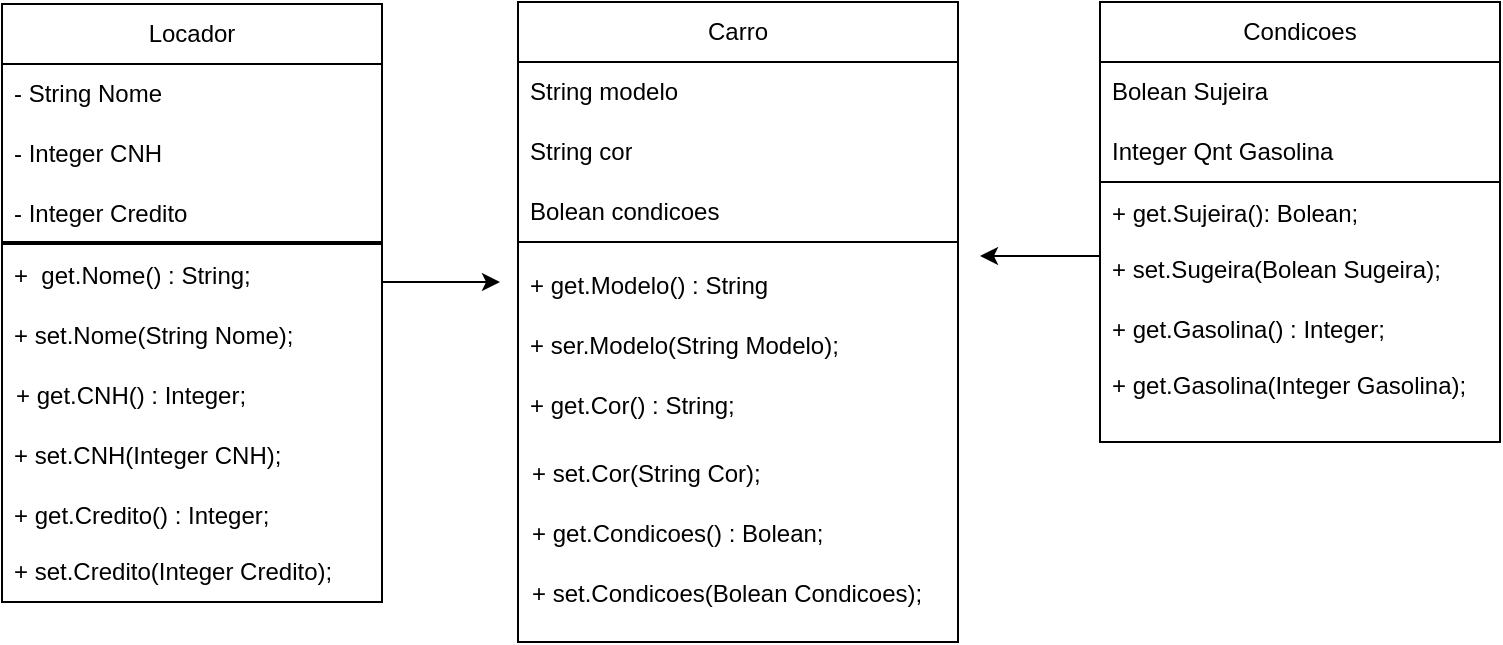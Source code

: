 <mxfile version="22.0.6" type="github">
  <diagram name="Página-1" id="OcojB5u5R7ReYqBLeimt">
    <mxGraphModel dx="1259" dy="437" grid="1" gridSize="10" guides="1" tooltips="1" connect="1" arrows="1" fold="1" page="1" pageScale="1" pageWidth="827" pageHeight="1169" math="0" shadow="0">
      <root>
        <mxCell id="0" />
        <mxCell id="1" parent="0" />
        <mxCell id="luxzoznCQkAJUCG2Ehny-1" value="Condicoes" style="swimlane;fontStyle=0;childLayout=stackLayout;horizontal=1;startSize=30;horizontalStack=0;resizeParent=1;resizeParentMax=0;resizeLast=0;collapsible=1;marginBottom=0;whiteSpace=wrap;html=1;" parent="1" vertex="1">
          <mxGeometry x="590" y="120" width="200" height="90" as="geometry" />
        </mxCell>
        <mxCell id="luxzoznCQkAJUCG2Ehny-3" value="Bolean Sujeira" style="text;strokeColor=none;fillColor=none;align=left;verticalAlign=middle;spacingLeft=4;spacingRight=4;overflow=hidden;points=[[0,0.5],[1,0.5]];portConstraint=eastwest;rotatable=0;whiteSpace=wrap;html=1;" parent="luxzoznCQkAJUCG2Ehny-1" vertex="1">
          <mxGeometry y="30" width="200" height="30" as="geometry" />
        </mxCell>
        <mxCell id="luxzoznCQkAJUCG2Ehny-2" value="Integer Qnt Gasolina" style="text;strokeColor=none;fillColor=none;align=left;verticalAlign=middle;spacingLeft=4;spacingRight=4;overflow=hidden;points=[[0,0.5],[1,0.5]];portConstraint=eastwest;rotatable=0;whiteSpace=wrap;html=1;" parent="luxzoznCQkAJUCG2Ehny-1" vertex="1">
          <mxGeometry y="60" width="200" height="30" as="geometry" />
        </mxCell>
        <mxCell id="luxzoznCQkAJUCG2Ehny-13" value="Carro" style="swimlane;fontStyle=0;childLayout=stackLayout;horizontal=1;startSize=30;horizontalStack=0;resizeParent=1;resizeParentMax=0;resizeLast=0;collapsible=1;marginBottom=0;whiteSpace=wrap;html=1;" parent="1" vertex="1">
          <mxGeometry x="299" y="120" width="220" height="120" as="geometry" />
        </mxCell>
        <mxCell id="luxzoznCQkAJUCG2Ehny-14" value="String modelo" style="text;strokeColor=none;fillColor=none;align=left;verticalAlign=middle;spacingLeft=4;spacingRight=4;overflow=hidden;points=[[0,0.5],[1,0.5]];portConstraint=eastwest;rotatable=0;whiteSpace=wrap;html=1;" parent="luxzoznCQkAJUCG2Ehny-13" vertex="1">
          <mxGeometry y="30" width="220" height="30" as="geometry" />
        </mxCell>
        <mxCell id="luxzoznCQkAJUCG2Ehny-15" value="String cor" style="text;strokeColor=none;fillColor=none;align=left;verticalAlign=middle;spacingLeft=4;spacingRight=4;overflow=hidden;points=[[0,0.5],[1,0.5]];portConstraint=eastwest;rotatable=0;whiteSpace=wrap;html=1;" parent="luxzoznCQkAJUCG2Ehny-13" vertex="1">
          <mxGeometry y="60" width="220" height="30" as="geometry" />
        </mxCell>
        <mxCell id="luxzoznCQkAJUCG2Ehny-16" value="Bolean condicoes" style="text;strokeColor=none;fillColor=none;align=left;verticalAlign=middle;spacingLeft=4;spacingRight=4;overflow=hidden;points=[[0,0.5],[1,0.5]];portConstraint=eastwest;rotatable=0;whiteSpace=wrap;html=1;" parent="luxzoznCQkAJUCG2Ehny-13" vertex="1">
          <mxGeometry y="90" width="220" height="30" as="geometry" />
        </mxCell>
        <mxCell id="luxzoznCQkAJUCG2Ehny-17" value="Locador" style="swimlane;fontStyle=0;childLayout=stackLayout;horizontal=1;startSize=30;horizontalStack=0;resizeParent=1;resizeParentMax=0;resizeLast=0;collapsible=1;marginBottom=0;whiteSpace=wrap;html=1;" parent="1" vertex="1">
          <mxGeometry x="41" y="121" width="190" height="120" as="geometry" />
        </mxCell>
        <mxCell id="luxzoznCQkAJUCG2Ehny-18" value="- String Nome&lt;span style=&quot;white-space: pre;&quot;&gt;&#x9;&lt;/span&gt;" style="text;strokeColor=none;fillColor=none;align=left;verticalAlign=middle;spacingLeft=4;spacingRight=4;overflow=hidden;points=[[0,0.5],[1,0.5]];portConstraint=eastwest;rotatable=0;whiteSpace=wrap;html=1;" parent="luxzoznCQkAJUCG2Ehny-17" vertex="1">
          <mxGeometry y="30" width="190" height="30" as="geometry" />
        </mxCell>
        <mxCell id="luxzoznCQkAJUCG2Ehny-19" value="- Integer CNH" style="text;strokeColor=none;fillColor=none;align=left;verticalAlign=middle;spacingLeft=4;spacingRight=4;overflow=hidden;points=[[0,0.5],[1,0.5]];portConstraint=eastwest;rotatable=0;whiteSpace=wrap;html=1;" parent="luxzoznCQkAJUCG2Ehny-17" vertex="1">
          <mxGeometry y="60" width="190" height="30" as="geometry" />
        </mxCell>
        <mxCell id="luxzoznCQkAJUCG2Ehny-20" value="- Integer Credito" style="text;strokeColor=none;fillColor=none;align=left;verticalAlign=middle;spacingLeft=4;spacingRight=4;overflow=hidden;points=[[0,0.5],[1,0.5]];portConstraint=eastwest;rotatable=0;whiteSpace=wrap;html=1;" parent="luxzoznCQkAJUCG2Ehny-17" vertex="1">
          <mxGeometry y="90" width="190" height="30" as="geometry" />
        </mxCell>
        <mxCell id="luxzoznCQkAJUCG2Ehny-23" value="" style="swimlane;startSize=0;" parent="1" vertex="1">
          <mxGeometry x="41" y="240" width="190" height="180" as="geometry" />
        </mxCell>
        <mxCell id="luxzoznCQkAJUCG2Ehny-25" value="+ set.Nome(String Nome);" style="text;strokeColor=none;fillColor=none;align=left;verticalAlign=middle;spacingLeft=4;spacingRight=4;overflow=hidden;points=[[0,0.5],[1,0.5]];portConstraint=eastwest;rotatable=0;whiteSpace=wrap;html=1;" parent="luxzoznCQkAJUCG2Ehny-23" vertex="1">
          <mxGeometry y="32" width="190" height="30" as="geometry" />
        </mxCell>
        <mxCell id="luxzoznCQkAJUCG2Ehny-26" value="+ get.CNH() : Integer;" style="text;strokeColor=none;fillColor=none;align=left;verticalAlign=middle;spacingLeft=4;spacingRight=4;overflow=hidden;points=[[0,0.5],[1,0.5]];portConstraint=eastwest;rotatable=0;whiteSpace=wrap;html=1;" parent="luxzoznCQkAJUCG2Ehny-23" vertex="1">
          <mxGeometry x="1" y="62" width="189" height="30" as="geometry" />
        </mxCell>
        <mxCell id="luxzoznCQkAJUCG2Ehny-27" value="+ set.CNH(Integer CNH);" style="text;strokeColor=none;fillColor=none;align=left;verticalAlign=middle;spacingLeft=4;spacingRight=4;overflow=hidden;points=[[0,0.5],[1,0.5]];portConstraint=eastwest;rotatable=0;whiteSpace=wrap;html=1;" parent="luxzoznCQkAJUCG2Ehny-23" vertex="1">
          <mxGeometry y="92" width="190" height="30" as="geometry" />
        </mxCell>
        <mxCell id="luxzoznCQkAJUCG2Ehny-28" value="+ get.Credito() : Integer;" style="text;strokeColor=none;fillColor=none;align=left;verticalAlign=middle;spacingLeft=4;spacingRight=4;overflow=hidden;points=[[0,0.5],[1,0.5]];portConstraint=eastwest;rotatable=0;whiteSpace=wrap;html=1;" parent="luxzoznCQkAJUCG2Ehny-23" vertex="1">
          <mxGeometry y="122" width="190" height="30" as="geometry" />
        </mxCell>
        <mxCell id="luxzoznCQkAJUCG2Ehny-29" value="+ set.Credito(Integer Credito);" style="text;strokeColor=none;fillColor=none;align=left;verticalAlign=middle;spacingLeft=4;spacingRight=4;overflow=hidden;points=[[0,0.5],[1,0.5]];portConstraint=eastwest;rotatable=0;whiteSpace=wrap;html=1;" parent="luxzoznCQkAJUCG2Ehny-23" vertex="1">
          <mxGeometry y="150" width="190" height="30" as="geometry" />
        </mxCell>
        <mxCell id="luxzoznCQkAJUCG2Ehny-30" value="+&amp;nbsp; get.Nome() : String;" style="text;strokeColor=none;fillColor=none;align=left;verticalAlign=middle;spacingLeft=4;spacingRight=4;overflow=hidden;points=[[0,0.5],[1,0.5]];portConstraint=eastwest;rotatable=0;whiteSpace=wrap;html=1;" parent="luxzoznCQkAJUCG2Ehny-23" vertex="1">
          <mxGeometry y="2" width="140" height="30" as="geometry" />
        </mxCell>
        <mxCell id="GcmM_1Dpo3LMUMq15wgH-8" value="" style="swimlane;startSize=0;" vertex="1" parent="1">
          <mxGeometry x="590" y="210" width="200" height="130" as="geometry" />
        </mxCell>
        <mxCell id="GcmM_1Dpo3LMUMq15wgH-9" value="+ get.Sujeira():&lt;b&gt;&amp;nbsp;&lt;/b&gt;Bolean;" style="text;strokeColor=none;fillColor=none;align=left;verticalAlign=middle;spacingLeft=4;spacingRight=4;overflow=hidden;points=[[0,0.5],[1,0.5]];portConstraint=eastwest;rotatable=0;whiteSpace=wrap;html=1;" vertex="1" parent="GcmM_1Dpo3LMUMq15wgH-8">
          <mxGeometry y="1" width="200" height="30" as="geometry" />
        </mxCell>
        <mxCell id="GcmM_1Dpo3LMUMq15wgH-10" value="+ set.Sugeira(Bolean Sugeira);" style="text;strokeColor=none;fillColor=none;align=left;verticalAlign=middle;spacingLeft=4;spacingRight=4;overflow=hidden;points=[[0,0.5],[1,0.5]];portConstraint=eastwest;rotatable=0;whiteSpace=wrap;html=1;" vertex="1" parent="GcmM_1Dpo3LMUMq15wgH-8">
          <mxGeometry y="29" width="200" height="30" as="geometry" />
        </mxCell>
        <mxCell id="GcmM_1Dpo3LMUMq15wgH-11" value="+ get.Gasolina() : Integer;" style="text;strokeColor=none;fillColor=none;align=left;verticalAlign=middle;spacingLeft=4;spacingRight=4;overflow=hidden;points=[[0,0.5],[1,0.5]];portConstraint=eastwest;rotatable=0;whiteSpace=wrap;html=1;" vertex="1" parent="GcmM_1Dpo3LMUMq15wgH-8">
          <mxGeometry y="59" width="200" height="30" as="geometry" />
        </mxCell>
        <mxCell id="GcmM_1Dpo3LMUMq15wgH-12" value="+ get.Gasolina(Integer Gasolina);" style="text;strokeColor=none;fillColor=none;align=left;verticalAlign=middle;spacingLeft=4;spacingRight=4;overflow=hidden;points=[[0,0.5],[1,0.5]];portConstraint=eastwest;rotatable=0;whiteSpace=wrap;html=1;" vertex="1" parent="GcmM_1Dpo3LMUMq15wgH-8">
          <mxGeometry y="87" width="200" height="30" as="geometry" />
        </mxCell>
        <mxCell id="GcmM_1Dpo3LMUMq15wgH-14" value="" style="swimlane;startSize=0;" vertex="1" parent="1">
          <mxGeometry x="299" y="240" width="220" height="200" as="geometry" />
        </mxCell>
        <mxCell id="GcmM_1Dpo3LMUMq15wgH-16" value="+ get.Modelo() : String" style="text;strokeColor=none;fillColor=none;align=left;verticalAlign=middle;spacingLeft=4;spacingRight=4;overflow=hidden;points=[[0,0.5],[1,0.5]];portConstraint=eastwest;rotatable=0;whiteSpace=wrap;html=1;" vertex="1" parent="1">
          <mxGeometry x="299" y="247" width="200" height="30" as="geometry" />
        </mxCell>
        <mxCell id="GcmM_1Dpo3LMUMq15wgH-17" value="+ ser.Modelo(String Modelo);" style="text;strokeColor=none;fillColor=none;align=left;verticalAlign=middle;spacingLeft=4;spacingRight=4;overflow=hidden;points=[[0,0.5],[1,0.5]];portConstraint=eastwest;rotatable=0;whiteSpace=wrap;html=1;" vertex="1" parent="1">
          <mxGeometry x="299" y="277" width="200" height="30" as="geometry" />
        </mxCell>
        <mxCell id="GcmM_1Dpo3LMUMq15wgH-18" value="+ get.Cor() : String;" style="text;strokeColor=none;fillColor=none;align=left;verticalAlign=middle;spacingLeft=4;spacingRight=4;overflow=hidden;points=[[0,0.5],[1,0.5]];portConstraint=eastwest;rotatable=0;whiteSpace=wrap;html=1;" vertex="1" parent="1">
          <mxGeometry x="299" y="307" width="200" height="30" as="geometry" />
        </mxCell>
        <mxCell id="GcmM_1Dpo3LMUMq15wgH-19" value="+ set.Cor(String Cor);" style="text;strokeColor=none;fillColor=none;align=left;verticalAlign=middle;spacingLeft=4;spacingRight=4;overflow=hidden;points=[[0,0.5],[1,0.5]];portConstraint=eastwest;rotatable=0;whiteSpace=wrap;html=1;" vertex="1" parent="1">
          <mxGeometry x="300" y="341" width="200" height="30" as="geometry" />
        </mxCell>
        <mxCell id="GcmM_1Dpo3LMUMq15wgH-20" value="+ get.Condicoes() : Bolean;" style="text;strokeColor=none;fillColor=none;align=left;verticalAlign=middle;spacingLeft=4;spacingRight=4;overflow=hidden;points=[[0,0.5],[1,0.5]];portConstraint=eastwest;rotatable=0;whiteSpace=wrap;html=1;" vertex="1" parent="1">
          <mxGeometry x="300" y="371" width="200" height="30" as="geometry" />
        </mxCell>
        <mxCell id="GcmM_1Dpo3LMUMq15wgH-21" value="+ set.Condicoes(Bolean Condicoes);" style="text;strokeColor=none;fillColor=none;align=left;verticalAlign=middle;spacingLeft=4;spacingRight=4;overflow=hidden;points=[[0,0.5],[1,0.5]];portConstraint=eastwest;rotatable=0;whiteSpace=wrap;html=1;" vertex="1" parent="1">
          <mxGeometry x="300" y="401" width="219" height="30" as="geometry" />
        </mxCell>
        <mxCell id="GcmM_1Dpo3LMUMq15wgH-22" value="" style="endArrow=classic;html=1;rounded=0;" edge="1" parent="1">
          <mxGeometry width="50" height="50" relative="1" as="geometry">
            <mxPoint x="231" y="260" as="sourcePoint" />
            <mxPoint x="290" y="260" as="targetPoint" />
          </mxGeometry>
        </mxCell>
        <mxCell id="GcmM_1Dpo3LMUMq15wgH-23" value="" style="endArrow=classic;html=1;rounded=0;exitX=0;exitY=0.267;exitDx=0;exitDy=0;exitPerimeter=0;" edge="1" parent="1" source="GcmM_1Dpo3LMUMq15wgH-10">
          <mxGeometry width="50" height="50" relative="1" as="geometry">
            <mxPoint x="580" y="250" as="sourcePoint" />
            <mxPoint x="530" y="247" as="targetPoint" />
          </mxGeometry>
        </mxCell>
      </root>
    </mxGraphModel>
  </diagram>
</mxfile>
